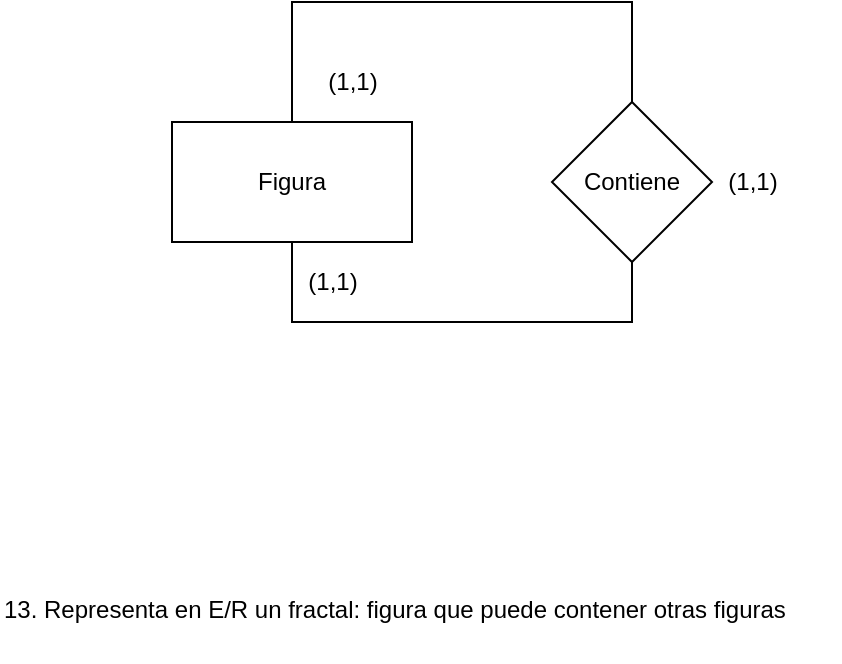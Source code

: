 <mxfile version="20.4.0" type="google"><diagram id="rowivA5c9wq4uhUXoYEv" name="Página-1"><mxGraphModel grid="1" page="1" gridSize="10" guides="1" tooltips="1" connect="1" arrows="1" fold="1" pageScale="1" pageWidth="827" pageHeight="1169" math="0" shadow="0"><root><mxCell id="0"/><mxCell id="1" parent="0"/><mxCell id="L6MmZhGm5CMU96l8cMYp-1" value="13. Representa en E/R un fractal: figura que puede contener otras figuras" style="text;whiteSpace=wrap;html=1;" vertex="1" parent="1"><mxGeometry x="204" y="410" width="420" height="40" as="geometry"/></mxCell><mxCell id="l6VptxWvy-_vlJC62JcH-1" value="Figura" style="rounded=0;whiteSpace=wrap;html=1;" vertex="1" parent="1"><mxGeometry x="290" y="180" width="120" height="60" as="geometry"/></mxCell><mxCell id="l6VptxWvy-_vlJC62JcH-2" value="Contiene" style="rhombus;whiteSpace=wrap;html=1;" vertex="1" parent="1"><mxGeometry x="480" y="170" width="80" height="80" as="geometry"/></mxCell><mxCell id="l6VptxWvy-_vlJC62JcH-3" value="" style="endArrow=none;html=1;rounded=0;entryX=0.5;entryY=0;entryDx=0;entryDy=0;exitX=0.5;exitY=0;exitDx=0;exitDy=0;" edge="1" parent="1" source="l6VptxWvy-_vlJC62JcH-1" target="l6VptxWvy-_vlJC62JcH-2"><mxGeometry width="50" height="50" relative="1" as="geometry"><mxPoint x="390" y="430" as="sourcePoint"/><mxPoint x="440" y="380" as="targetPoint"/><Array as="points"><mxPoint x="350" y="120"/><mxPoint x="520" y="120"/></Array></mxGeometry></mxCell><mxCell id="l6VptxWvy-_vlJC62JcH-4" value="" style="endArrow=none;html=1;rounded=0;entryX=0.5;entryY=1;entryDx=0;entryDy=0;exitX=0.5;exitY=1;exitDx=0;exitDy=0;" edge="1" parent="1" source="l6VptxWvy-_vlJC62JcH-1" target="l6VptxWvy-_vlJC62JcH-2"><mxGeometry width="50" height="50" relative="1" as="geometry"><mxPoint x="390" y="430" as="sourcePoint"/><mxPoint x="440" y="380" as="targetPoint"/><Array as="points"><mxPoint x="350" y="280"/><mxPoint x="520" y="280"/></Array></mxGeometry></mxCell><mxCell id="l6VptxWvy-_vlJC62JcH-5" value="(1,1)" style="text;html=1;align=center;verticalAlign=middle;resizable=0;points=[];autosize=1;strokeColor=none;fillColor=none;" vertex="1" parent="1"><mxGeometry x="355" y="145" width="50" height="30" as="geometry"/></mxCell><mxCell id="l6VptxWvy-_vlJC62JcH-6" value="(1,1)" style="text;html=1;align=center;verticalAlign=middle;resizable=0;points=[];autosize=1;strokeColor=none;fillColor=none;" vertex="1" parent="1"><mxGeometry x="345" y="245" width="50" height="30" as="geometry"/></mxCell><mxCell id="l6VptxWvy-_vlJC62JcH-7" value="(1,1)" style="text;html=1;align=center;verticalAlign=middle;resizable=0;points=[];autosize=1;strokeColor=none;fillColor=none;" vertex="1" parent="1"><mxGeometry x="555" y="195" width="50" height="30" as="geometry"/></mxCell></root></mxGraphModel></diagram></mxfile>